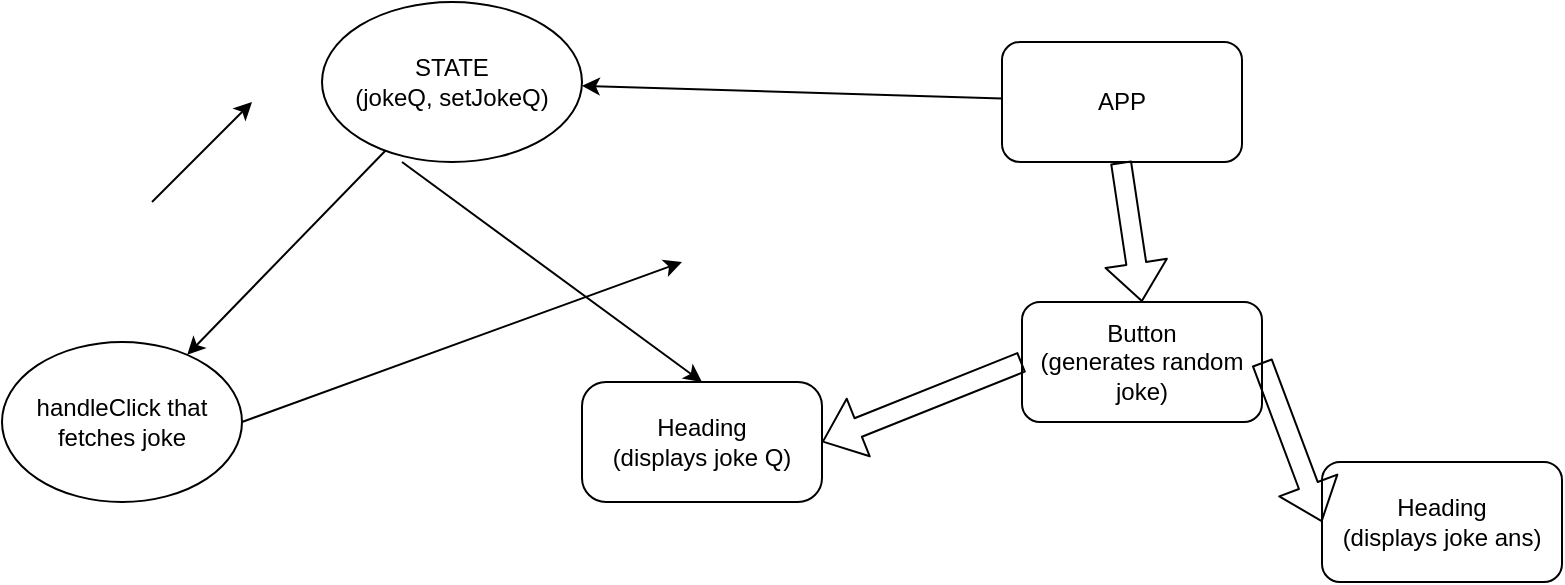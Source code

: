 <mxfile>
    <diagram id="gq_nrAzLqH6lPQDFzBod" name="Page-1">
        <mxGraphModel dx="1017" dy="481" grid="1" gridSize="10" guides="1" tooltips="1" connect="1" arrows="1" fold="1" page="1" pageScale="1" pageWidth="827" pageHeight="1169" math="0" shadow="0">
            <root>
                <mxCell id="0"/>
                <mxCell id="1" parent="0"/>
                <mxCell id="36" value="" style="edgeStyle=none;html=1;" edge="1" parent="1" source="2" target="11">
                    <mxGeometry relative="1" as="geometry"/>
                </mxCell>
                <mxCell id="2" value="APP" style="rounded=1;whiteSpace=wrap;html=1;" vertex="1" parent="1">
                    <mxGeometry x="510" y="30" width="120" height="60" as="geometry"/>
                </mxCell>
                <mxCell id="3" value="Heading&lt;br&gt;(displays joke Q)" style="rounded=1;whiteSpace=wrap;html=1;arcSize=20;" vertex="1" parent="1">
                    <mxGeometry x="300" y="200" width="120" height="60" as="geometry"/>
                </mxCell>
                <mxCell id="4" value="Button&lt;br&gt;(generates random joke)" style="rounded=1;whiteSpace=wrap;html=1;" vertex="1" parent="1">
                    <mxGeometry x="520" y="160" width="120" height="60" as="geometry"/>
                </mxCell>
                <mxCell id="5" value="Heading &lt;br&gt;(displays joke ans)" style="rounded=1;whiteSpace=wrap;html=1;" vertex="1" parent="1">
                    <mxGeometry x="670" y="240" width="120" height="60" as="geometry"/>
                </mxCell>
                <mxCell id="13" value="" style="edgeStyle=none;html=1;" edge="1" parent="1" source="11" target="12">
                    <mxGeometry relative="1" as="geometry"/>
                </mxCell>
                <mxCell id="11" value="STATE&lt;br&gt;(jokeQ, setJokeQ)" style="ellipse;whiteSpace=wrap;html=1;" vertex="1" parent="1">
                    <mxGeometry x="170" y="10" width="130" height="80" as="geometry"/>
                </mxCell>
                <mxCell id="12" value="handleClick that fetches joke" style="ellipse;whiteSpace=wrap;html=1;" vertex="1" parent="1">
                    <mxGeometry x="10" y="180" width="120" height="80" as="geometry"/>
                </mxCell>
                <mxCell id="31" value="" style="endArrow=classic;html=1;exitX=1;exitY=0.5;exitDx=0;exitDy=0;" edge="1" parent="1" source="12">
                    <mxGeometry width="50" height="50" relative="1" as="geometry">
                        <mxPoint x="205" y="165" as="sourcePoint"/>
                        <mxPoint x="350" y="140" as="targetPoint"/>
                    </mxGeometry>
                </mxCell>
                <mxCell id="33" value="" style="shape=flexArrow;endArrow=classic;html=1;exitX=0;exitY=0.5;exitDx=0;exitDy=0;entryX=1;entryY=0.5;entryDx=0;entryDy=0;" edge="1" parent="1" source="4" target="3">
                    <mxGeometry width="50" height="50" relative="1" as="geometry">
                        <mxPoint x="350" y="170" as="sourcePoint"/>
                        <mxPoint x="290" y="210" as="targetPoint"/>
                    </mxGeometry>
                </mxCell>
                <mxCell id="34" value="" style="shape=flexArrow;endArrow=classic;html=1;entryX=0;entryY=0.5;entryDx=0;entryDy=0;exitX=1;exitY=0.5;exitDx=0;exitDy=0;" edge="1" parent="1" source="4" target="5">
                    <mxGeometry width="50" height="50" relative="1" as="geometry">
                        <mxPoint x="530" y="170" as="sourcePoint"/>
                        <mxPoint x="470" y="210" as="targetPoint"/>
                    </mxGeometry>
                </mxCell>
                <mxCell id="35" value="" style="shape=flexArrow;endArrow=classic;html=1;entryX=0.5;entryY=0;entryDx=0;entryDy=0;" edge="1" parent="1" target="4">
                    <mxGeometry width="50" height="50" relative="1" as="geometry">
                        <mxPoint x="569.5" y="90" as="sourcePoint"/>
                        <mxPoint x="569.5" y="130" as="targetPoint"/>
                    </mxGeometry>
                </mxCell>
                <mxCell id="38" value="" style="endArrow=classic;html=1;" edge="1" parent="1">
                    <mxGeometry width="50" height="50" relative="1" as="geometry">
                        <mxPoint x="85" y="110" as="sourcePoint"/>
                        <mxPoint x="135" y="60" as="targetPoint"/>
                    </mxGeometry>
                </mxCell>
                <mxCell id="39" value="" style="endArrow=classic;html=1;entryX=0.5;entryY=0;entryDx=0;entryDy=0;" edge="1" parent="1" target="3">
                    <mxGeometry width="50" height="50" relative="1" as="geometry">
                        <mxPoint x="210" y="90" as="sourcePoint"/>
                        <mxPoint x="231" y="180" as="targetPoint"/>
                    </mxGeometry>
                </mxCell>
            </root>
        </mxGraphModel>
    </diagram>
    <diagram name="Copy of Page-1" id="cQdVp6S5PewS5widm0qN">
        <mxGraphModel dx="1017" dy="481" grid="1" gridSize="10" guides="1" tooltips="1" connect="1" arrows="1" fold="1" page="1" pageScale="1" pageWidth="827" pageHeight="1169" math="0" shadow="0">
            <root>
                <mxCell id="YpHWg8mtbvxfZUu9LRpO-0"/>
                <mxCell id="YpHWg8mtbvxfZUu9LRpO-1" parent="YpHWg8mtbvxfZUu9LRpO-0"/>
                <mxCell id="YpHWg8mtbvxfZUu9LRpO-2" value="" style="edgeStyle=none;html=1;" edge="1" parent="YpHWg8mtbvxfZUu9LRpO-1" source="YpHWg8mtbvxfZUu9LRpO-3" target="YpHWg8mtbvxfZUu9LRpO-8">
                    <mxGeometry relative="1" as="geometry"/>
                </mxCell>
                <mxCell id="YpHWg8mtbvxfZUu9LRpO-3" value="APP" style="rounded=1;whiteSpace=wrap;html=1;" vertex="1" parent="YpHWg8mtbvxfZUu9LRpO-1">
                    <mxGeometry x="351" y="10" width="120" height="60" as="geometry"/>
                </mxCell>
                <mxCell id="YpHWg8mtbvxfZUu9LRpO-4" value="Heading&lt;br&gt;(displays joke Q)" style="rounded=1;whiteSpace=wrap;html=1;" vertex="1" parent="YpHWg8mtbvxfZUu9LRpO-1">
                    <mxGeometry x="170" y="200" width="120" height="60" as="geometry"/>
                </mxCell>
                <mxCell id="YpHWg8mtbvxfZUu9LRpO-5" value="Button&lt;br&gt;(generates random joke)" style="rounded=1;whiteSpace=wrap;html=1;" vertex="1" parent="YpHWg8mtbvxfZUu9LRpO-1">
                    <mxGeometry x="351" y="110" width="120" height="60" as="geometry"/>
                </mxCell>
                <mxCell id="YpHWg8mtbvxfZUu9LRpO-6" value="Heading &lt;br&gt;(displays joke ans)" style="rounded=1;whiteSpace=wrap;html=1;" vertex="1" parent="YpHWg8mtbvxfZUu9LRpO-1">
                    <mxGeometry x="570" y="210" width="120" height="60" as="geometry"/>
                </mxCell>
                <mxCell id="YpHWg8mtbvxfZUu9LRpO-7" value="" style="edgeStyle=none;html=1;" edge="1" parent="YpHWg8mtbvxfZUu9LRpO-1" source="YpHWg8mtbvxfZUu9LRpO-8" target="YpHWg8mtbvxfZUu9LRpO-9">
                    <mxGeometry relative="1" as="geometry"/>
                </mxCell>
                <mxCell id="YpHWg8mtbvxfZUu9LRpO-8" value="STATE&lt;br&gt;(jokeQ, setJokeQ)" style="ellipse;whiteSpace=wrap;html=1;" vertex="1" parent="YpHWg8mtbvxfZUu9LRpO-1">
                    <mxGeometry x="130" y="10" width="130" height="80" as="geometry"/>
                </mxCell>
                <mxCell id="YpHWg8mtbvxfZUu9LRpO-9" value="handleClick that fetches joke" style="ellipse;whiteSpace=wrap;html=1;" vertex="1" parent="YpHWg8mtbvxfZUu9LRpO-1">
                    <mxGeometry x="50" y="110" width="120" height="80" as="geometry"/>
                </mxCell>
                <mxCell id="YpHWg8mtbvxfZUu9LRpO-10" value="" style="edgeStyle=none;html=1;" edge="1" parent="YpHWg8mtbvxfZUu9LRpO-1" source="YpHWg8mtbvxfZUu9LRpO-11" target="YpHWg8mtbvxfZUu9LRpO-12">
                    <mxGeometry relative="1" as="geometry"/>
                </mxCell>
                <mxCell id="YpHWg8mtbvxfZUu9LRpO-11" value="STATE&lt;br&gt;(jokeAns, setJokeAns)" style="ellipse;whiteSpace=wrap;html=1;" vertex="1" parent="YpHWg8mtbvxfZUu9LRpO-1">
                    <mxGeometry x="640" y="20" width="120" height="80" as="geometry"/>
                </mxCell>
                <mxCell id="YpHWg8mtbvxfZUu9LRpO-12" value="handleClick that fetches joke ans" style="ellipse;whiteSpace=wrap;html=1;" vertex="1" parent="YpHWg8mtbvxfZUu9LRpO-1">
                    <mxGeometry x="690" y="110" width="120" height="80" as="geometry"/>
                </mxCell>
                <mxCell id="YpHWg8mtbvxfZUu9LRpO-13" value="" style="endArrow=classic;html=1;exitX=1;exitY=0.5;exitDx=0;exitDy=0;" edge="1" parent="YpHWg8mtbvxfZUu9LRpO-1" source="YpHWg8mtbvxfZUu9LRpO-9">
                    <mxGeometry width="50" height="50" relative="1" as="geometry">
                        <mxPoint x="205" y="165" as="sourcePoint"/>
                        <mxPoint x="350" y="140" as="targetPoint"/>
                    </mxGeometry>
                </mxCell>
                <mxCell id="YpHWg8mtbvxfZUu9LRpO-14" value="" style="endArrow=classic;html=1;exitX=0;exitY=0.5;exitDx=0;exitDy=0;" edge="1" parent="YpHWg8mtbvxfZUu9LRpO-1" source="YpHWg8mtbvxfZUu9LRpO-12">
                    <mxGeometry width="50" height="50" relative="1" as="geometry">
                        <mxPoint x="520" y="120" as="sourcePoint"/>
                        <mxPoint x="470" y="140" as="targetPoint"/>
                    </mxGeometry>
                </mxCell>
                <mxCell id="YpHWg8mtbvxfZUu9LRpO-15" value="" style="shape=flexArrow;endArrow=classic;html=1;exitX=0;exitY=1;exitDx=0;exitDy=0;" edge="1" parent="YpHWg8mtbvxfZUu9LRpO-1" source="YpHWg8mtbvxfZUu9LRpO-5">
                    <mxGeometry width="50" height="50" relative="1" as="geometry">
                        <mxPoint x="350" y="170" as="sourcePoint"/>
                        <mxPoint x="290" y="210" as="targetPoint"/>
                    </mxGeometry>
                </mxCell>
                <mxCell id="YpHWg8mtbvxfZUu9LRpO-16" value="" style="shape=flexArrow;endArrow=classic;html=1;entryX=0;entryY=0;entryDx=0;entryDy=0;exitX=1.017;exitY=0.867;exitDx=0;exitDy=0;exitPerimeter=0;" edge="1" parent="YpHWg8mtbvxfZUu9LRpO-1" source="YpHWg8mtbvxfZUu9LRpO-5" target="YpHWg8mtbvxfZUu9LRpO-6">
                    <mxGeometry width="50" height="50" relative="1" as="geometry">
                        <mxPoint x="530" y="170" as="sourcePoint"/>
                        <mxPoint x="470" y="210" as="targetPoint"/>
                    </mxGeometry>
                </mxCell>
                <mxCell id="YpHWg8mtbvxfZUu9LRpO-17" value="" style="shape=flexArrow;endArrow=classic;html=1;" edge="1" parent="YpHWg8mtbvxfZUu9LRpO-1">
                    <mxGeometry width="50" height="50" relative="1" as="geometry">
                        <mxPoint x="414" y="70" as="sourcePoint"/>
                        <mxPoint x="414" y="110" as="targetPoint"/>
                    </mxGeometry>
                </mxCell>
                <mxCell id="YpHWg8mtbvxfZUu9LRpO-18" value="" style="endArrow=classic;html=1;entryX=0;entryY=0.5;entryDx=0;entryDy=0;exitX=1;exitY=0.5;exitDx=0;exitDy=0;" edge="1" parent="YpHWg8mtbvxfZUu9LRpO-1" source="YpHWg8mtbvxfZUu9LRpO-3" target="YpHWg8mtbvxfZUu9LRpO-11">
                    <mxGeometry width="50" height="50" relative="1" as="geometry">
                        <mxPoint x="480" y="40" as="sourcePoint"/>
                        <mxPoint x="560" as="targetPoint"/>
                    </mxGeometry>
                </mxCell>
                <mxCell id="YpHWg8mtbvxfZUu9LRpO-19" value="" style="endArrow=classic;html=1;" edge="1" parent="YpHWg8mtbvxfZUu9LRpO-1">
                    <mxGeometry width="50" height="50" relative="1" as="geometry">
                        <mxPoint x="85" y="110" as="sourcePoint"/>
                        <mxPoint x="135" y="60" as="targetPoint"/>
                    </mxGeometry>
                </mxCell>
                <mxCell id="YpHWg8mtbvxfZUu9LRpO-20" value="" style="endArrow=classic;html=1;entryX=0.5;entryY=0;entryDx=0;entryDy=0;" edge="1" parent="YpHWg8mtbvxfZUu9LRpO-1" target="YpHWg8mtbvxfZUu9LRpO-4">
                    <mxGeometry width="50" height="50" relative="1" as="geometry">
                        <mxPoint x="210" y="90" as="sourcePoint"/>
                        <mxPoint x="231" y="180" as="targetPoint"/>
                    </mxGeometry>
                </mxCell>
                <mxCell id="YpHWg8mtbvxfZUu9LRpO-21" value="" style="endArrow=classic;html=1;entryX=0.5;entryY=0;entryDx=0;entryDy=0;" edge="1" parent="YpHWg8mtbvxfZUu9LRpO-1" target="YpHWg8mtbvxfZUu9LRpO-6">
                    <mxGeometry width="50" height="50" relative="1" as="geometry">
                        <mxPoint x="660" y="90" as="sourcePoint"/>
                        <mxPoint x="680" y="200" as="targetPoint"/>
                    </mxGeometry>
                </mxCell>
            </root>
        </mxGraphModel>
    </diagram>
</mxfile>